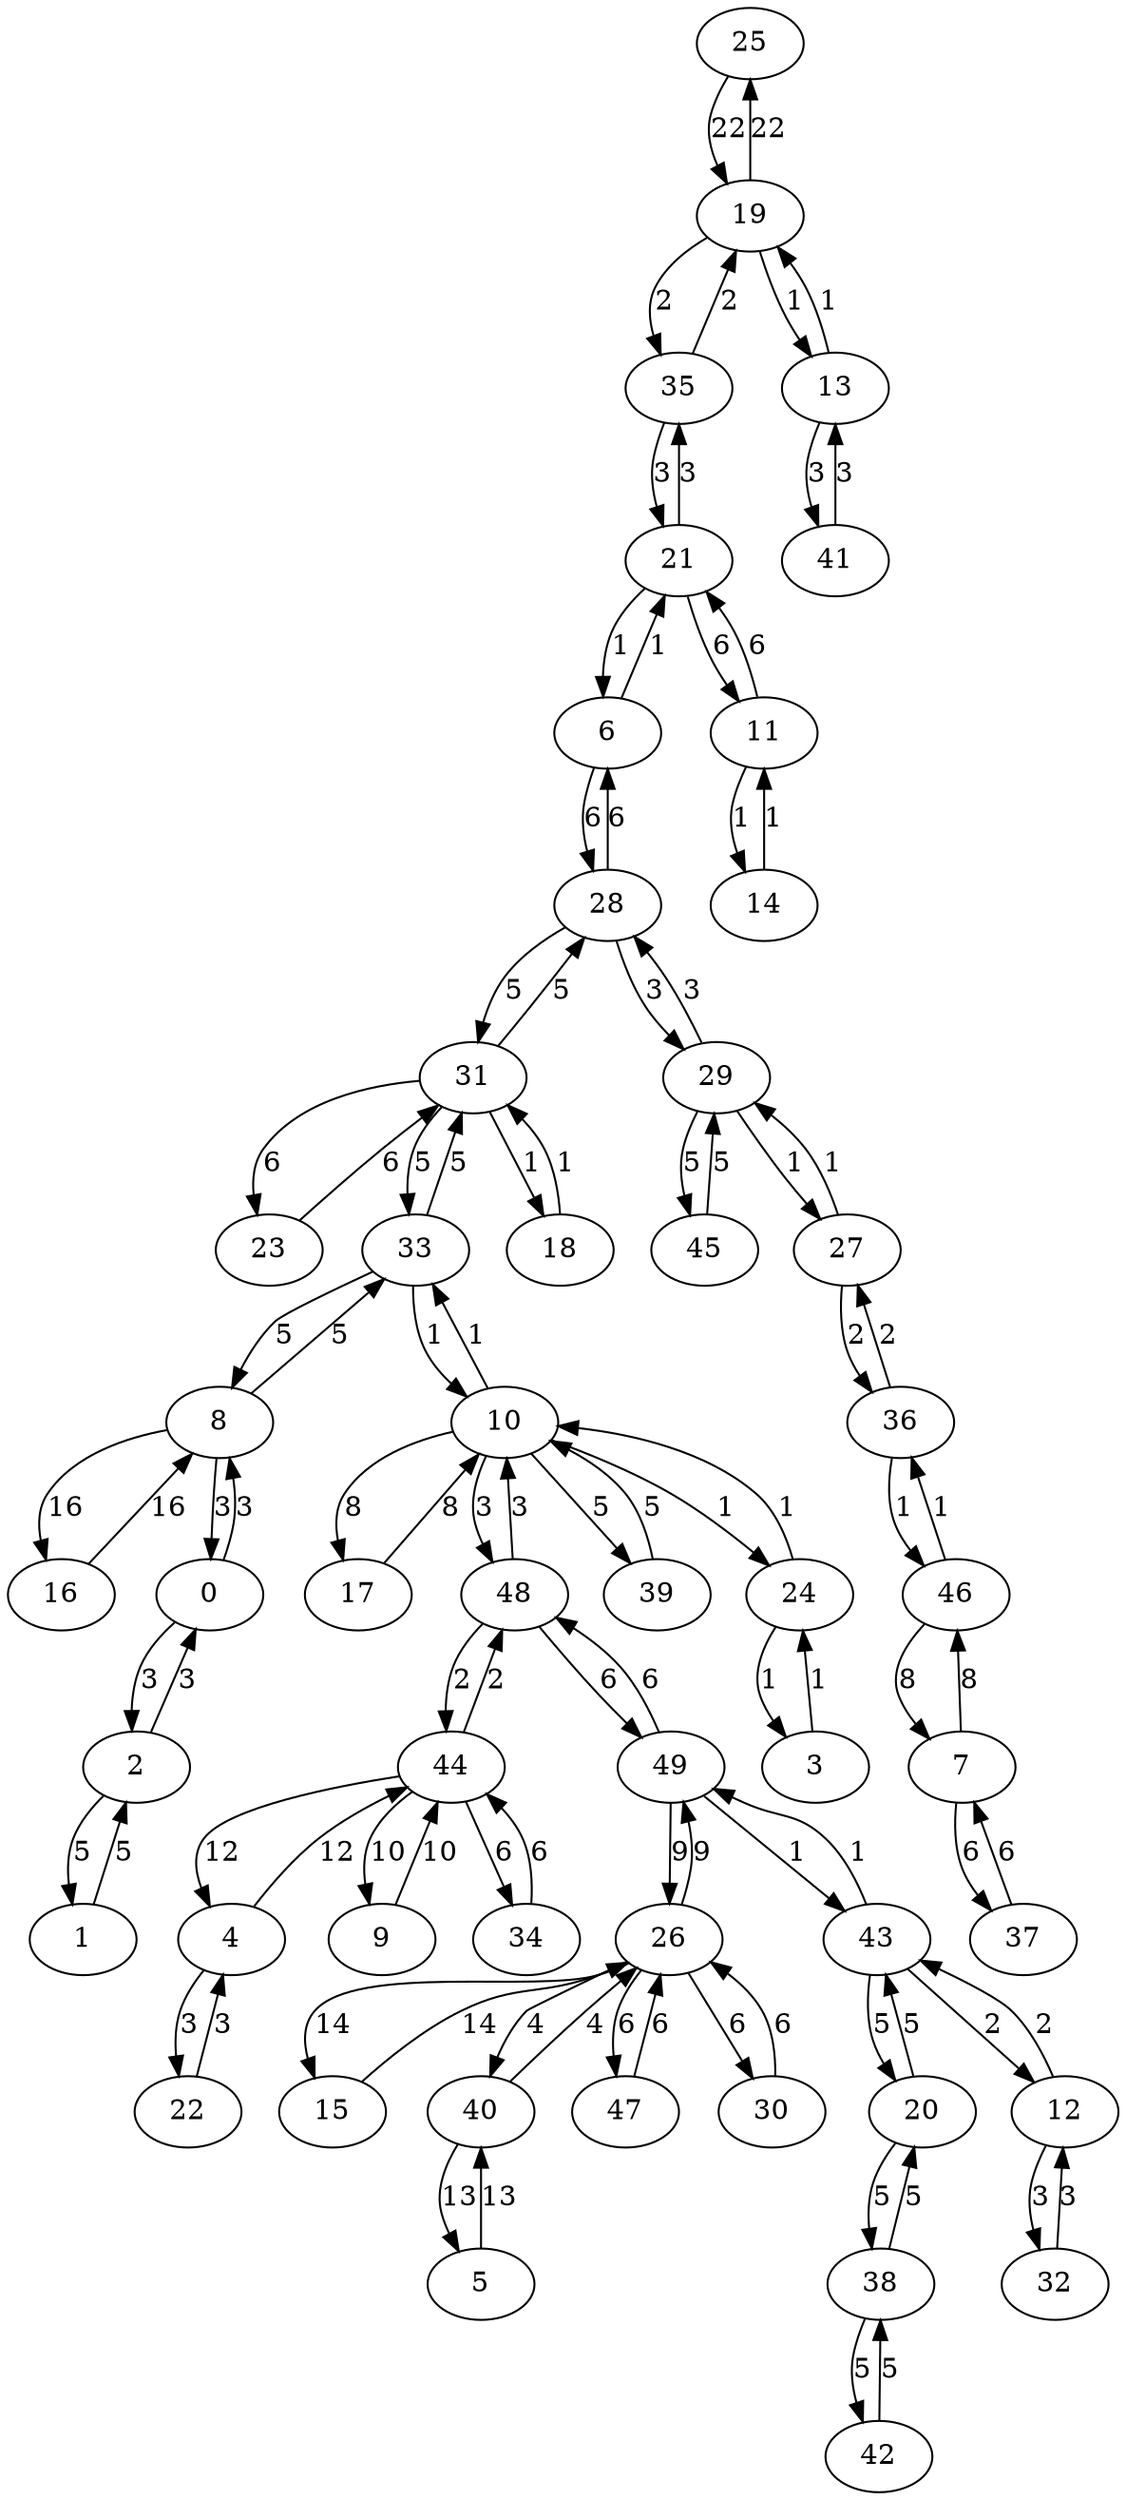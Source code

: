 digraph Gilbert50_KIMST {
25;19;8;16;26;15;40;5;44;4;9;49;10;17;46;7;47;31;23;6;28;30;11;21;34;48;37;33;39;42;38;20;43;45;29;2;1;35;41;13;22;12;32;0;27;36;24;3;18;14;25 -> 19 [label = 22];
19 -> 25 [label = 22];
8 -> 16 [label = 16];
16 -> 8 [label = 16];
26 -> 15 [label = 14];
15 -> 26 [label = 14];
40 -> 5 [label = 13];
5 -> 40 [label = 13];
44 -> 4 [label = 12];
4 -> 44 [label = 12];
44 -> 9 [label = 10];
9 -> 44 [label = 10];
49 -> 26 [label = 9];
26 -> 49 [label = 9];
10 -> 17 [label = 8];
17 -> 10 [label = 8];
46 -> 7 [label = 8];
7 -> 46 [label = 8];
47 -> 26 [label = 6];
26 -> 47 [label = 6];
31 -> 23 [label = 6];
23 -> 31 [label = 6];
6 -> 28 [label = 6];
28 -> 6 [label = 6];
30 -> 26 [label = 6];
26 -> 30 [label = 6];
11 -> 21 [label = 6];
21 -> 11 [label = 6];
44 -> 34 [label = 6];
34 -> 44 [label = 6];
48 -> 49 [label = 6];
49 -> 48 [label = 6];
37 -> 7 [label = 6];
7 -> 37 [label = 6];
31 -> 28 [label = 5];
28 -> 31 [label = 5];
33 -> 31 [label = 5];
31 -> 33 [label = 5];
39 -> 10 [label = 5];
10 -> 39 [label = 5];
42 -> 38 [label = 5];
38 -> 42 [label = 5];
38 -> 20 [label = 5];
20 -> 38 [label = 5];
43 -> 20 [label = 5];
20 -> 43 [label = 5];
33 -> 8 [label = 5];
8 -> 33 [label = 5];
45 -> 29 [label = 5];
29 -> 45 [label = 5];
2 -> 1 [label = 5];
1 -> 2 [label = 5];
40 -> 26 [label = 4];
26 -> 40 [label = 4];
21 -> 35 [label = 3];
35 -> 21 [label = 3];
41 -> 13 [label = 3];
13 -> 41 [label = 3];
10 -> 48 [label = 3];
48 -> 10 [label = 3];
22 -> 4 [label = 3];
4 -> 22 [label = 3];
12 -> 32 [label = 3];
32 -> 12 [label = 3];
0 -> 2 [label = 3];
2 -> 0 [label = 3];
28 -> 29 [label = 3];
29 -> 28 [label = 3];
8 -> 0 [label = 3];
0 -> 8 [label = 3];
27 -> 36 [label = 2];
36 -> 27 [label = 2];
43 -> 12 [label = 2];
12 -> 43 [label = 2];
19 -> 35 [label = 2];
35 -> 19 [label = 2];
44 -> 48 [label = 2];
48 -> 44 [label = 2];
24 -> 3 [label = 1];
3 -> 24 [label = 1];
29 -> 27 [label = 1];
27 -> 29 [label = 1];
31 -> 18 [label = 1];
18 -> 31 [label = 1];
6 -> 21 [label = 1];
21 -> 6 [label = 1];
33 -> 10 [label = 1];
10 -> 33 [label = 1];
11 -> 14 [label = 1];
14 -> 11 [label = 1];
36 -> 46 [label = 1];
46 -> 36 [label = 1];
19 -> 13 [label = 1];
13 -> 19 [label = 1];
43 -> 49 [label = 1];
49 -> 43 [label = 1];
24 -> 10 [label = 1];
10 -> 24 [label = 1];
}
